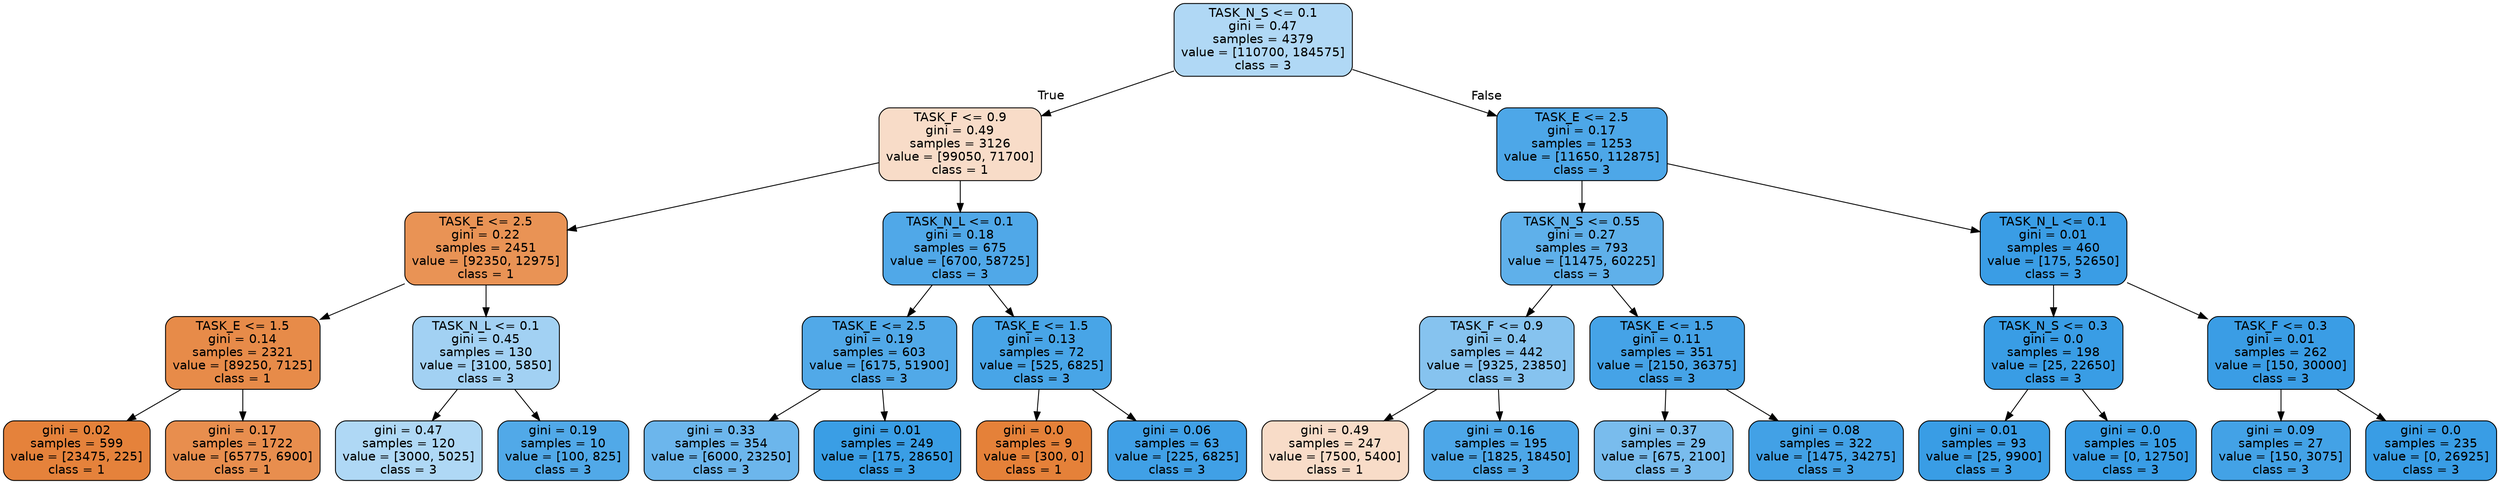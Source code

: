 digraph Tree {
node [shape=box, style="filled, rounded", color="black", fontname=helvetica] ;
edge [fontname=helvetica] ;
0 [label="TASK_N_S <= 0.1\ngini = 0.47\nsamples = 4379\nvalue = [110700, 184575]\nclass = 3", fillcolor="#b0d8f5"] ;
1 [label="TASK_F <= 0.9\ngini = 0.49\nsamples = 3126\nvalue = [99050, 71700]\nclass = 1", fillcolor="#f8dcc8"] ;
0 -> 1 [labeldistance=2.5, labelangle=45, headlabel="True"] ;
2 [label="TASK_E <= 2.5\ngini = 0.22\nsamples = 2451\nvalue = [92350, 12975]\nclass = 1", fillcolor="#e99355"] ;
1 -> 2 ;
3 [label="TASK_E <= 1.5\ngini = 0.14\nsamples = 2321\nvalue = [89250, 7125]\nclass = 1", fillcolor="#e78b49"] ;
2 -> 3 ;
4 [label="gini = 0.02\nsamples = 599\nvalue = [23475, 225]\nclass = 1", fillcolor="#e5823b"] ;
3 -> 4 ;
5 [label="gini = 0.17\nsamples = 1722\nvalue = [65775, 6900]\nclass = 1", fillcolor="#e88e4e"] ;
3 -> 5 ;
6 [label="TASK_N_L <= 0.1\ngini = 0.45\nsamples = 130\nvalue = [3100, 5850]\nclass = 3", fillcolor="#a2d1f3"] ;
2 -> 6 ;
7 [label="gini = 0.47\nsamples = 120\nvalue = [3000, 5025]\nclass = 3", fillcolor="#afd8f5"] ;
6 -> 7 ;
8 [label="gini = 0.19\nsamples = 10\nvalue = [100, 825]\nclass = 3", fillcolor="#51a9e8"] ;
6 -> 8 ;
9 [label="TASK_N_L <= 0.1\ngini = 0.18\nsamples = 675\nvalue = [6700, 58725]\nclass = 3", fillcolor="#50a8e8"] ;
1 -> 9 ;
10 [label="TASK_E <= 2.5\ngini = 0.19\nsamples = 603\nvalue = [6175, 51900]\nclass = 3", fillcolor="#51a9e8"] ;
9 -> 10 ;
11 [label="gini = 0.33\nsamples = 354\nvalue = [6000, 23250]\nclass = 3", fillcolor="#6cb6ec"] ;
10 -> 11 ;
12 [label="gini = 0.01\nsamples = 249\nvalue = [175, 28650]\nclass = 3", fillcolor="#3a9ee5"] ;
10 -> 12 ;
13 [label="TASK_E <= 1.5\ngini = 0.13\nsamples = 72\nvalue = [525, 6825]\nclass = 3", fillcolor="#48a5e7"] ;
9 -> 13 ;
14 [label="gini = 0.0\nsamples = 9\nvalue = [300, 0]\nclass = 1", fillcolor="#e58139"] ;
13 -> 14 ;
15 [label="gini = 0.06\nsamples = 63\nvalue = [225, 6825]\nclass = 3", fillcolor="#40a0e6"] ;
13 -> 15 ;
16 [label="TASK_E <= 2.5\ngini = 0.17\nsamples = 1253\nvalue = [11650, 112875]\nclass = 3", fillcolor="#4da7e8"] ;
0 -> 16 [labeldistance=2.5, labelangle=-45, headlabel="False"] ;
17 [label="TASK_N_S <= 0.55\ngini = 0.27\nsamples = 793\nvalue = [11475, 60225]\nclass = 3", fillcolor="#5fb0ea"] ;
16 -> 17 ;
18 [label="TASK_F <= 0.9\ngini = 0.4\nsamples = 442\nvalue = [9325, 23850]\nclass = 3", fillcolor="#86c3ef"] ;
17 -> 18 ;
19 [label="gini = 0.49\nsamples = 247\nvalue = [7500, 5400]\nclass = 1", fillcolor="#f8dcc8"] ;
18 -> 19 ;
20 [label="gini = 0.16\nsamples = 195\nvalue = [1825, 18450]\nclass = 3", fillcolor="#4da7e8"] ;
18 -> 20 ;
21 [label="TASK_E <= 1.5\ngini = 0.11\nsamples = 351\nvalue = [2150, 36375]\nclass = 3", fillcolor="#45a3e7"] ;
17 -> 21 ;
22 [label="gini = 0.37\nsamples = 29\nvalue = [675, 2100]\nclass = 3", fillcolor="#79bced"] ;
21 -> 22 ;
23 [label="gini = 0.08\nsamples = 322\nvalue = [1475, 34275]\nclass = 3", fillcolor="#42a1e6"] ;
21 -> 23 ;
24 [label="TASK_N_L <= 0.1\ngini = 0.01\nsamples = 460\nvalue = [175, 52650]\nclass = 3", fillcolor="#3a9de5"] ;
16 -> 24 ;
25 [label="TASK_N_S <= 0.3\ngini = 0.0\nsamples = 198\nvalue = [25, 22650]\nclass = 3", fillcolor="#399de5"] ;
24 -> 25 ;
26 [label="gini = 0.01\nsamples = 93\nvalue = [25, 9900]\nclass = 3", fillcolor="#399de5"] ;
25 -> 26 ;
27 [label="gini = 0.0\nsamples = 105\nvalue = [0, 12750]\nclass = 3", fillcolor="#399de5"] ;
25 -> 27 ;
28 [label="TASK_F <= 0.3\ngini = 0.01\nsamples = 262\nvalue = [150, 30000]\nclass = 3", fillcolor="#3a9de5"] ;
24 -> 28 ;
29 [label="gini = 0.09\nsamples = 27\nvalue = [150, 3075]\nclass = 3", fillcolor="#43a2e6"] ;
28 -> 29 ;
30 [label="gini = 0.0\nsamples = 235\nvalue = [0, 26925]\nclass = 3", fillcolor="#399de5"] ;
28 -> 30 ;
}